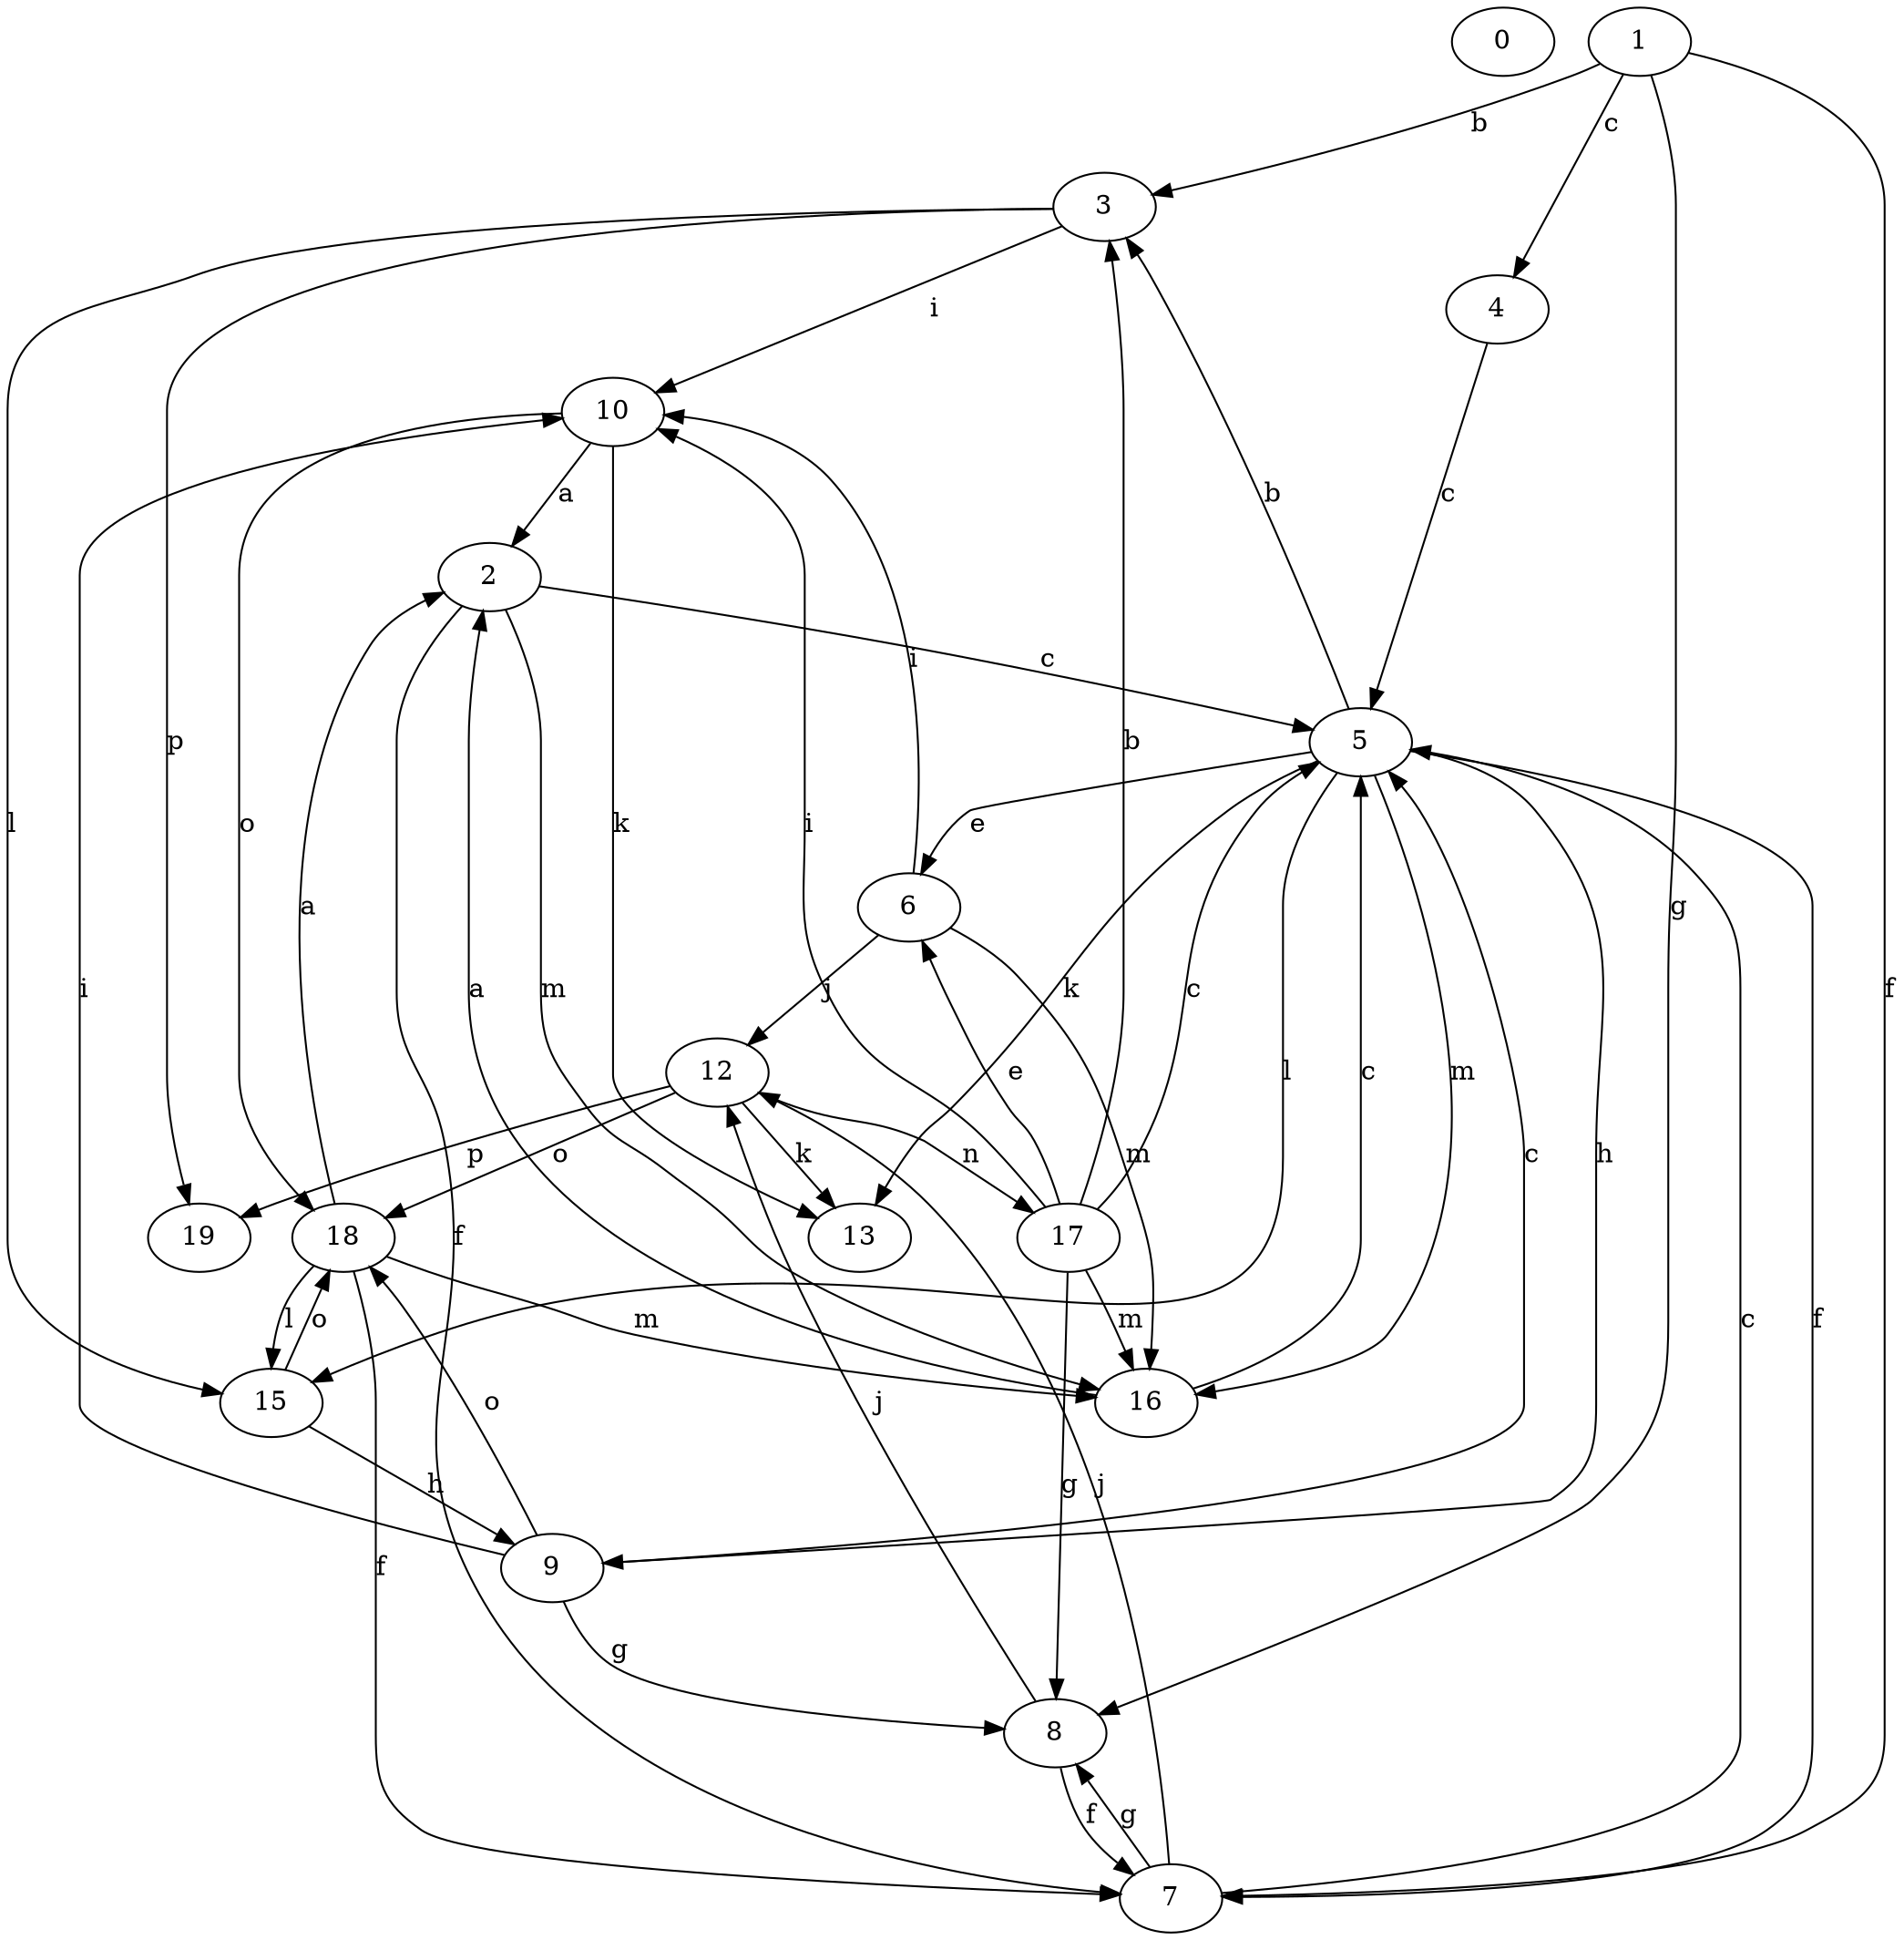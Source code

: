 strict digraph  {
0;
1;
2;
3;
4;
5;
6;
7;
8;
9;
10;
12;
13;
15;
16;
17;
18;
19;
1 -> 3  [label=b];
1 -> 4  [label=c];
1 -> 7  [label=f];
1 -> 8  [label=g];
2 -> 5  [label=c];
2 -> 7  [label=f];
2 -> 16  [label=m];
3 -> 10  [label=i];
3 -> 15  [label=l];
3 -> 19  [label=p];
4 -> 5  [label=c];
5 -> 3  [label=b];
5 -> 6  [label=e];
5 -> 7  [label=f];
5 -> 9  [label=h];
5 -> 13  [label=k];
5 -> 15  [label=l];
5 -> 16  [label=m];
6 -> 10  [label=i];
6 -> 12  [label=j];
6 -> 16  [label=m];
7 -> 5  [label=c];
7 -> 8  [label=g];
7 -> 12  [label=j];
8 -> 7  [label=f];
8 -> 12  [label=j];
9 -> 5  [label=c];
9 -> 8  [label=g];
9 -> 10  [label=i];
9 -> 18  [label=o];
10 -> 2  [label=a];
10 -> 13  [label=k];
10 -> 18  [label=o];
12 -> 13  [label=k];
12 -> 17  [label=n];
12 -> 18  [label=o];
12 -> 19  [label=p];
15 -> 9  [label=h];
15 -> 18  [label=o];
16 -> 2  [label=a];
16 -> 5  [label=c];
17 -> 3  [label=b];
17 -> 5  [label=c];
17 -> 6  [label=e];
17 -> 8  [label=g];
17 -> 10  [label=i];
17 -> 16  [label=m];
18 -> 2  [label=a];
18 -> 7  [label=f];
18 -> 15  [label=l];
18 -> 16  [label=m];
}
